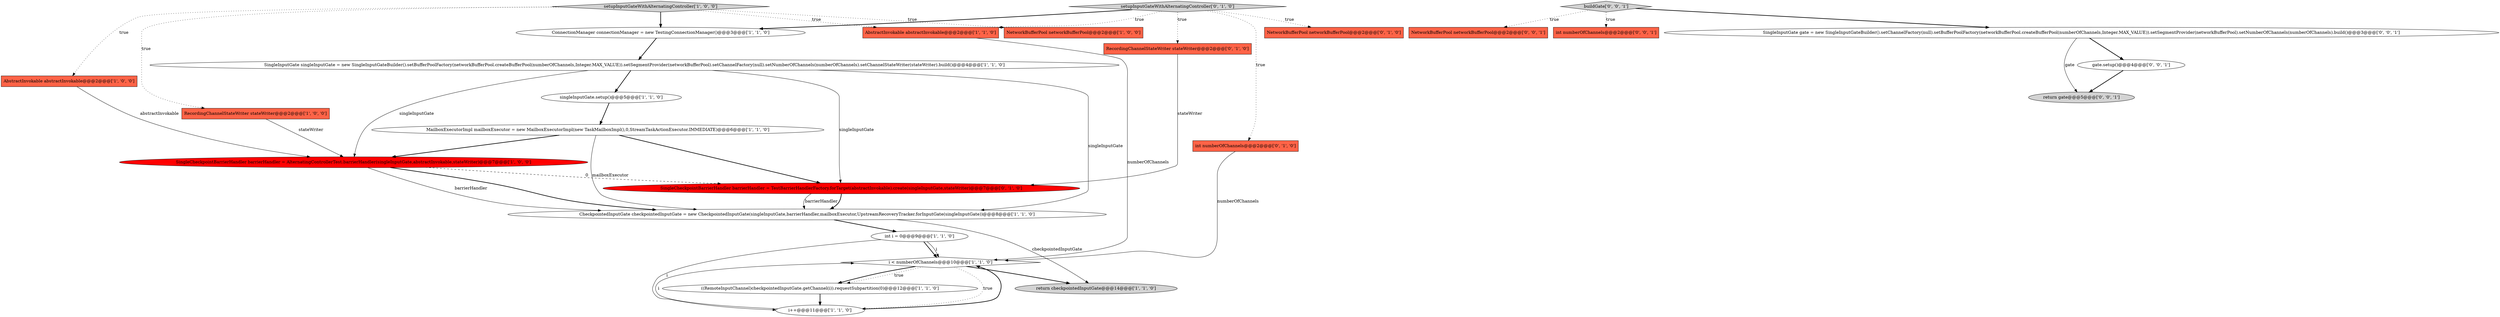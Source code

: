digraph {
14 [style = filled, label = "CheckpointedInputGate checkpointedInputGate = new CheckpointedInputGate(singleInputGate,barrierHandler,mailboxExecutor,UpstreamRecoveryTracker.forInputGate(singleInputGate))@@@8@@@['1', '1', '0']", fillcolor = white, shape = ellipse image = "AAA0AAABBB1BBB"];
0 [style = filled, label = "SingleCheckpointBarrierHandler barrierHandler = AlternatingControllerTest.barrierHandler(singleInputGate,abstractInvokable,stateWriter)@@@7@@@['1', '0', '0']", fillcolor = red, shape = ellipse image = "AAA1AAABBB1BBB"];
7 [style = filled, label = "return checkpointedInputGate@@@14@@@['1', '1', '0']", fillcolor = lightgray, shape = ellipse image = "AAA0AAABBB1BBB"];
8 [style = filled, label = "SingleInputGate singleInputGate = new SingleInputGateBuilder().setBufferPoolFactory(networkBufferPool.createBufferPool(numberOfChannels,Integer.MAX_VALUE)).setSegmentProvider(networkBufferPool).setChannelFactory(null).setNumberOfChannels(numberOfChannels).setChannelStateWriter(stateWriter).build()@@@4@@@['1', '1', '0']", fillcolor = white, shape = ellipse image = "AAA0AAABBB1BBB"];
3 [style = filled, label = "i < numberOfChannels@@@10@@@['1', '1', '0']", fillcolor = white, shape = diamond image = "AAA0AAABBB1BBB"];
2 [style = filled, label = "AbstractInvokable abstractInvokable@@@2@@@['1', '0', '0']", fillcolor = tomato, shape = box image = "AAA0AAABBB1BBB"];
5 [style = filled, label = "int i = 0@@@9@@@['1', '1', '0']", fillcolor = white, shape = ellipse image = "AAA0AAABBB1BBB"];
13 [style = filled, label = "AbstractInvokable abstractInvokable@@@2@@@['1', '1', '0']", fillcolor = tomato, shape = box image = "AAA0AAABBB1BBB"];
15 [style = filled, label = "i++@@@11@@@['1', '1', '0']", fillcolor = white, shape = ellipse image = "AAA0AAABBB1BBB"];
6 [style = filled, label = "((RemoteInputChannel)checkpointedInputGate.getChannel(i)).requestSubpartition(0)@@@12@@@['1', '1', '0']", fillcolor = white, shape = ellipse image = "AAA0AAABBB1BBB"];
11 [style = filled, label = "MailboxExecutorImpl mailboxExecutor = new MailboxExecutorImpl(new TaskMailboxImpl(),0,StreamTaskActionExecutor.IMMEDIATE)@@@6@@@['1', '1', '0']", fillcolor = white, shape = ellipse image = "AAA0AAABBB1BBB"];
17 [style = filled, label = "setupInputGateWithAlternatingController['0', '1', '0']", fillcolor = lightgray, shape = diamond image = "AAA0AAABBB2BBB"];
21 [style = filled, label = "return gate@@@5@@@['0', '0', '1']", fillcolor = lightgray, shape = ellipse image = "AAA0AAABBB3BBB"];
16 [style = filled, label = "RecordingChannelStateWriter stateWriter@@@2@@@['0', '1', '0']", fillcolor = tomato, shape = box image = "AAA0AAABBB2BBB"];
19 [style = filled, label = "NetworkBufferPool networkBufferPool@@@2@@@['0', '1', '0']", fillcolor = tomato, shape = box image = "AAA0AAABBB2BBB"];
4 [style = filled, label = "singleInputGate.setup()@@@5@@@['1', '1', '0']", fillcolor = white, shape = ellipse image = "AAA0AAABBB1BBB"];
23 [style = filled, label = "NetworkBufferPool networkBufferPool@@@2@@@['0', '0', '1']", fillcolor = tomato, shape = box image = "AAA0AAABBB3BBB"];
1 [style = filled, label = "setupInputGateWithAlternatingController['1', '0', '0']", fillcolor = lightgray, shape = diamond image = "AAA0AAABBB1BBB"];
18 [style = filled, label = "int numberOfChannels@@@2@@@['0', '1', '0']", fillcolor = tomato, shape = box image = "AAA0AAABBB2BBB"];
25 [style = filled, label = "int numberOfChannels@@@2@@@['0', '0', '1']", fillcolor = tomato, shape = box image = "AAA0AAABBB3BBB"];
12 [style = filled, label = "NetworkBufferPool networkBufferPool@@@2@@@['1', '0', '0']", fillcolor = tomato, shape = box image = "AAA0AAABBB1BBB"];
20 [style = filled, label = "SingleCheckpointBarrierHandler barrierHandler = TestBarrierHandlerFactory.forTarget(abstractInvokable).create(singleInputGate,stateWriter)@@@7@@@['0', '1', '0']", fillcolor = red, shape = ellipse image = "AAA1AAABBB2BBB"];
22 [style = filled, label = "SingleInputGate gate = new SingleInputGateBuilder().setChannelFactory(null).setBufferPoolFactory(networkBufferPool.createBufferPool(numberOfChannels,Integer.MAX_VALUE)).setSegmentProvider(networkBufferPool).setNumberOfChannels(numberOfChannels).build()@@@3@@@['0', '0', '1']", fillcolor = white, shape = ellipse image = "AAA0AAABBB3BBB"];
10 [style = filled, label = "ConnectionManager connectionManager = new TestingConnectionManager()@@@3@@@['1', '1', '0']", fillcolor = white, shape = ellipse image = "AAA0AAABBB1BBB"];
26 [style = filled, label = "gate.setup()@@@4@@@['0', '0', '1']", fillcolor = white, shape = ellipse image = "AAA0AAABBB3BBB"];
9 [style = filled, label = "RecordingChannelStateWriter stateWriter@@@2@@@['1', '0', '0']", fillcolor = tomato, shape = box image = "AAA0AAABBB1BBB"];
24 [style = filled, label = "buildGate['0', '0', '1']", fillcolor = lightgray, shape = diamond image = "AAA0AAABBB3BBB"];
5->3 [style = bold, label=""];
17->10 [style = bold, label=""];
11->20 [style = bold, label=""];
22->26 [style = bold, label=""];
17->18 [style = dotted, label="true"];
5->3 [style = solid, label="i"];
24->25 [style = dotted, label="true"];
20->14 [style = solid, label="barrierHandler"];
0->14 [style = solid, label="barrierHandler"];
13->3 [style = solid, label="numberOfChannels"];
8->14 [style = solid, label="singleInputGate"];
3->6 [style = bold, label=""];
9->0 [style = solid, label="stateWriter"];
20->14 [style = bold, label=""];
3->6 [style = dotted, label="true"];
15->3 [style = bold, label=""];
24->22 [style = bold, label=""];
0->20 [style = dashed, label="0"];
6->15 [style = bold, label=""];
26->21 [style = bold, label=""];
16->20 [style = solid, label="stateWriter"];
15->3 [style = solid, label="i"];
1->13 [style = dotted, label="true"];
17->16 [style = dotted, label="true"];
8->20 [style = solid, label="singleInputGate"];
0->14 [style = bold, label=""];
14->7 [style = solid, label="checkpointedInputGate"];
11->0 [style = bold, label=""];
24->23 [style = dotted, label="true"];
10->8 [style = bold, label=""];
11->14 [style = solid, label="mailboxExecutor"];
3->7 [style = bold, label=""];
5->15 [style = solid, label="i"];
1->9 [style = dotted, label="true"];
3->15 [style = dotted, label="true"];
1->12 [style = dotted, label="true"];
2->0 [style = solid, label="abstractInvokable"];
17->19 [style = dotted, label="true"];
18->3 [style = solid, label="numberOfChannels"];
8->0 [style = solid, label="singleInputGate"];
8->4 [style = bold, label=""];
1->2 [style = dotted, label="true"];
4->11 [style = bold, label=""];
17->13 [style = dotted, label="true"];
1->10 [style = bold, label=""];
14->5 [style = bold, label=""];
22->21 [style = solid, label="gate"];
}
